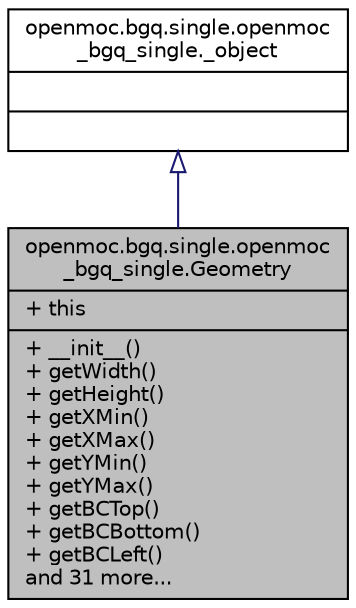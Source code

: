 digraph "openmoc.bgq.single.openmoc_bgq_single.Geometry"
{
  edge [fontname="Helvetica",fontsize="10",labelfontname="Helvetica",labelfontsize="10"];
  node [fontname="Helvetica",fontsize="10",shape=record];
  Node1 [label="{openmoc.bgq.single.openmoc\l_bgq_single.Geometry\n|+ this\l|+ __init__()\l+ getWidth()\l+ getHeight()\l+ getXMin()\l+ getXMax()\l+ getYMin()\l+ getYMax()\l+ getBCTop()\l+ getBCBottom()\l+ getBCLeft()\land 31 more...\l}",height=0.2,width=0.4,color="black", fillcolor="grey75", style="filled" fontcolor="black"];
  Node2 -> Node1 [dir="back",color="midnightblue",fontsize="10",style="solid",arrowtail="onormal",fontname="Helvetica"];
  Node2 [label="{openmoc.bgq.single.openmoc\l_bgq_single._object\n||}",height=0.2,width=0.4,color="black", fillcolor="white", style="filled",URL="$classopenmoc_1_1bgq_1_1single_1_1openmoc__bgq__single_1_1__object.html"];
}
